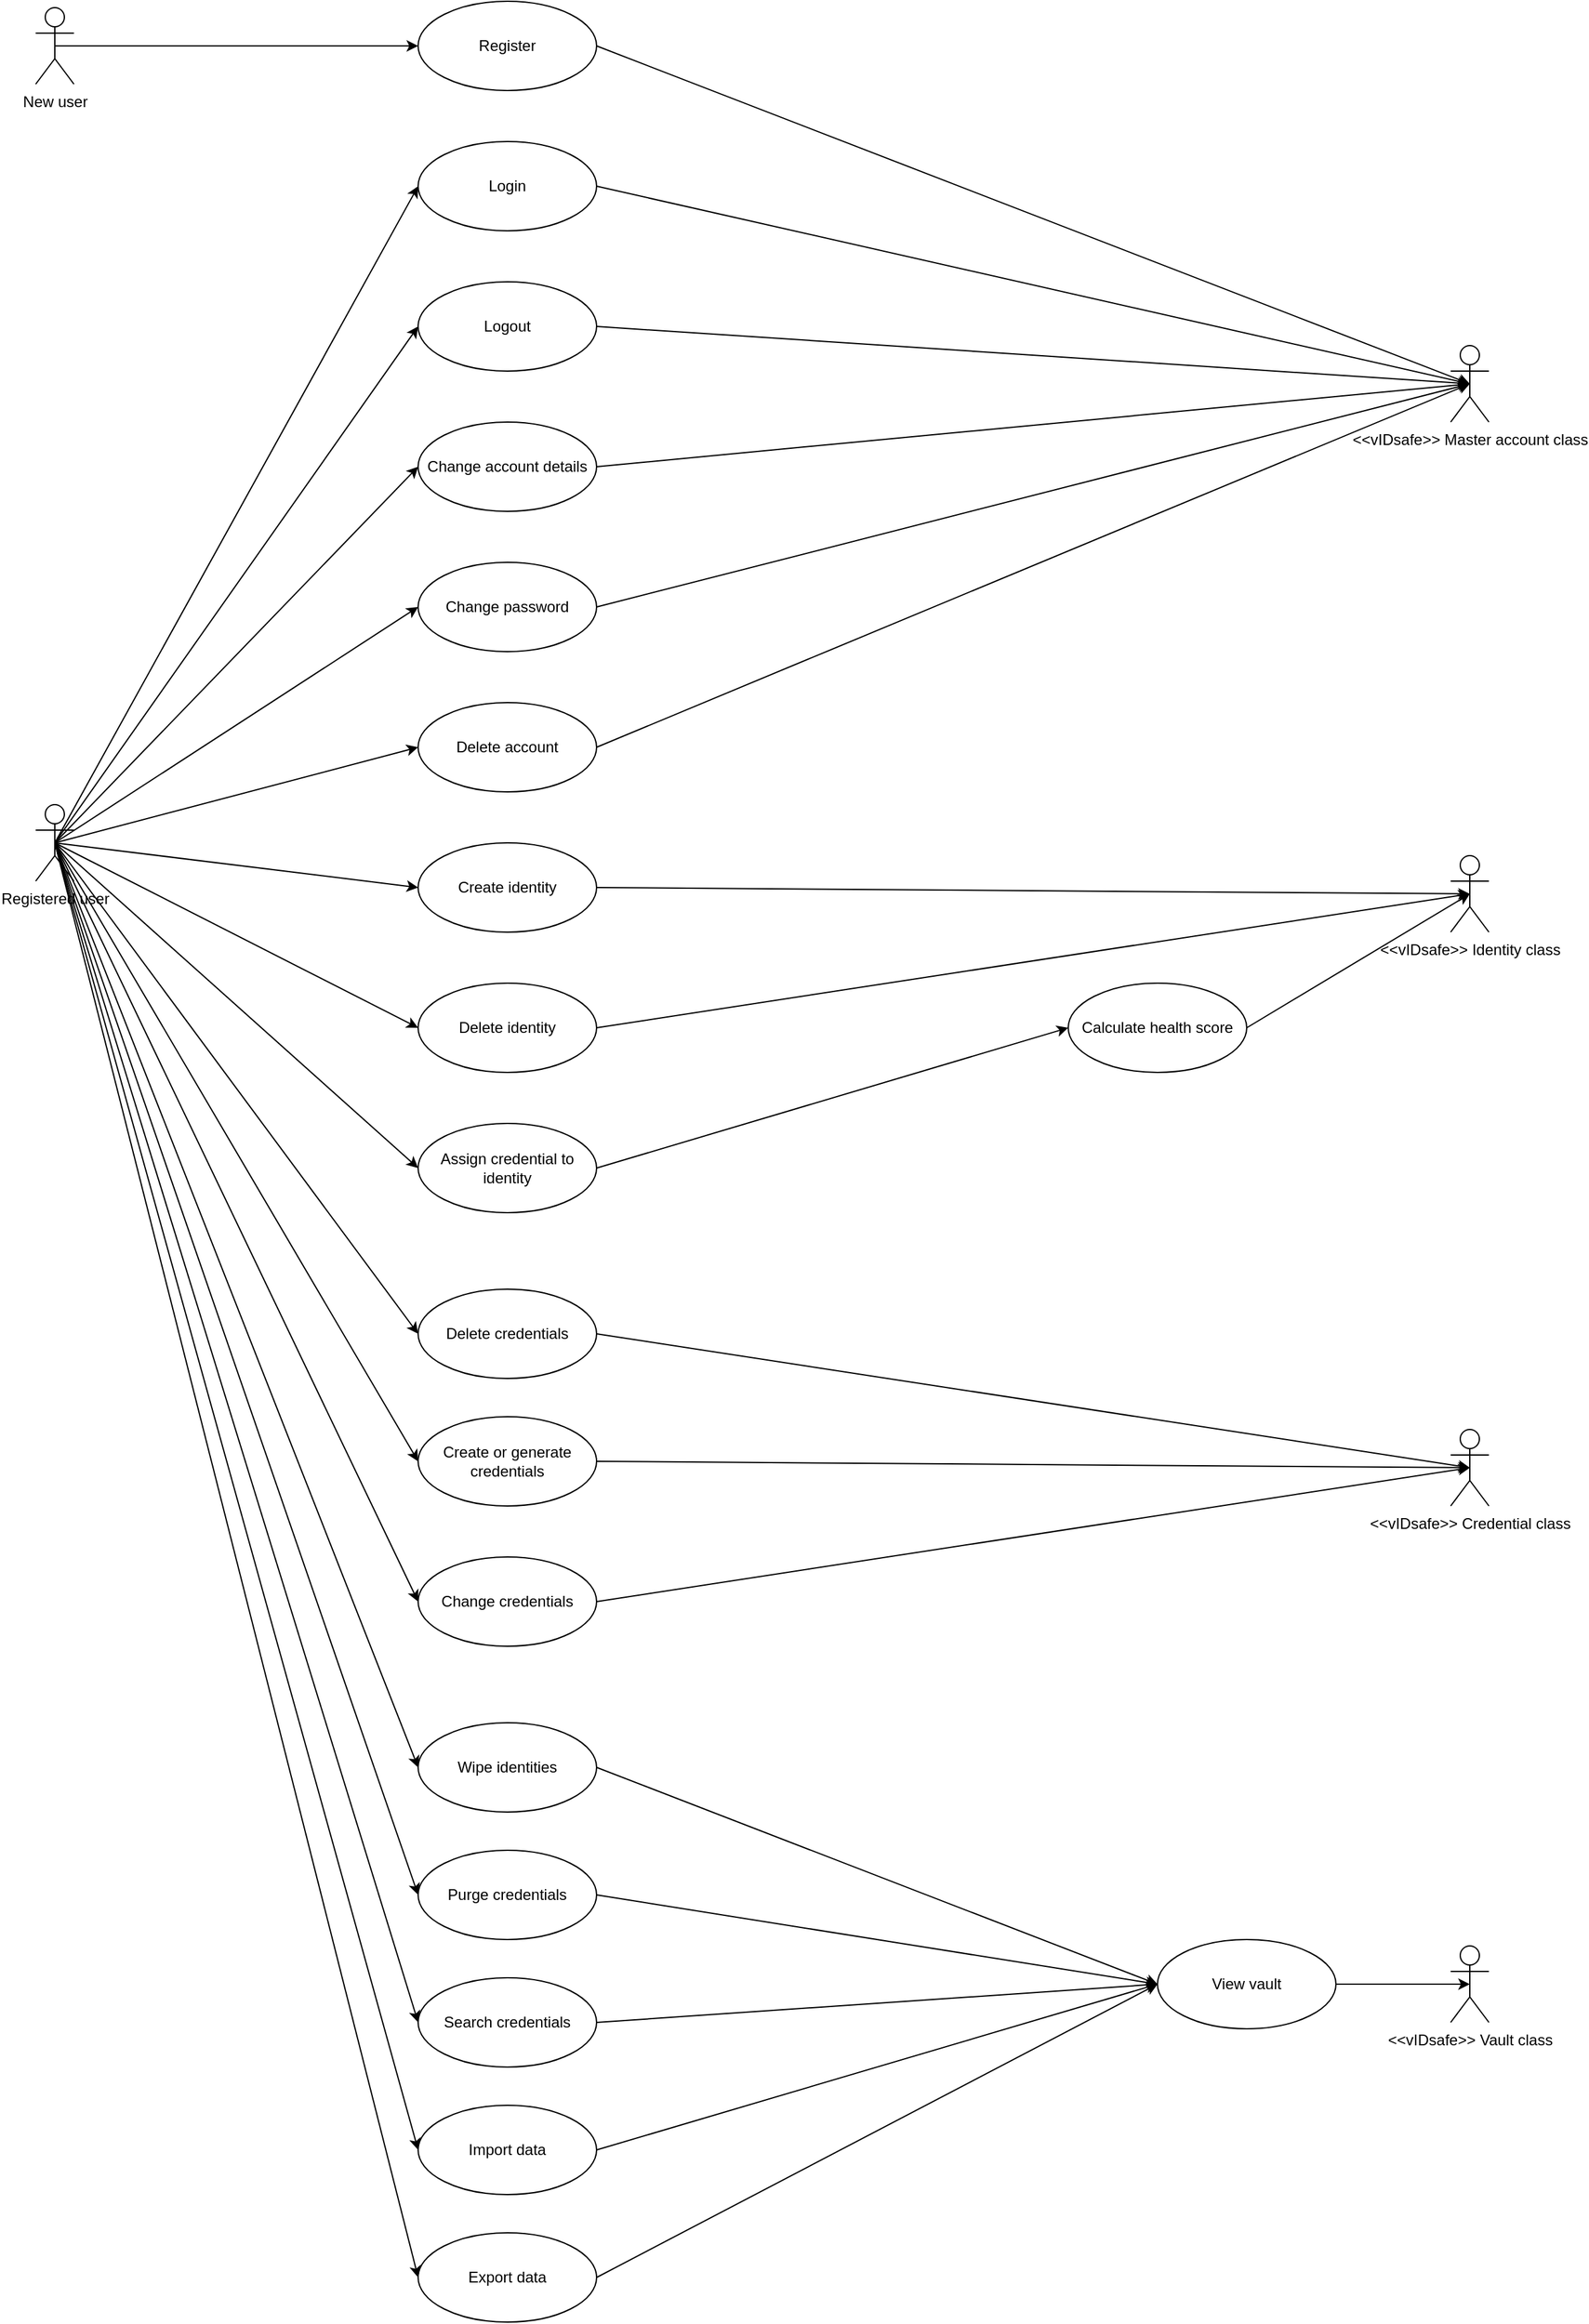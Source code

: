 <mxfile version="13.9.9" type="device"><diagram id="bZ1235PGt7rHyHxF2aZU" name="Page-1"><mxGraphModel dx="2858" dy="1174" grid="1" gridSize="10" guides="1" tooltips="1" connect="1" arrows="1" fold="1" page="1" pageScale="1" pageWidth="827" pageHeight="1169" math="0" shadow="0"><root><mxCell id="0"/><mxCell id="1" parent="0"/><mxCell id="vycIFqF1gWktLzDl-RqT-1" value="New user" style="shape=umlActor;verticalLabelPosition=bottom;verticalAlign=top;html=1;" vertex="1" parent="1"><mxGeometry x="-10" y="195" width="30" height="60" as="geometry"/></mxCell><mxCell id="vycIFqF1gWktLzDl-RqT-2" value="Register" style="ellipse;whiteSpace=wrap;html=1;" vertex="1" parent="1"><mxGeometry x="290" y="190" width="140" height="70" as="geometry"/></mxCell><mxCell id="vycIFqF1gWktLzDl-RqT-3" value="Login" style="ellipse;whiteSpace=wrap;html=1;" vertex="1" parent="1"><mxGeometry x="290" y="300" width="140" height="70" as="geometry"/></mxCell><mxCell id="vycIFqF1gWktLzDl-RqT-4" value="Logout" style="ellipse;whiteSpace=wrap;html=1;" vertex="1" parent="1"><mxGeometry x="290" y="410" width="140" height="70" as="geometry"/></mxCell><mxCell id="vycIFqF1gWktLzDl-RqT-5" value="Change account details" style="ellipse;whiteSpace=wrap;html=1;" vertex="1" parent="1"><mxGeometry x="290" y="520" width="140" height="70" as="geometry"/></mxCell><mxCell id="vycIFqF1gWktLzDl-RqT-7" value="&amp;lt;&amp;lt;vIDsafe&amp;gt;&amp;gt; Master account class" style="shape=umlActor;verticalLabelPosition=bottom;verticalAlign=top;html=1;" vertex="1" parent="1"><mxGeometry x="1100" y="460" width="30" height="60" as="geometry"/></mxCell><mxCell id="vycIFqF1gWktLzDl-RqT-10" value="Registered user" style="shape=umlActor;verticalLabelPosition=bottom;verticalAlign=top;html=1;" vertex="1" parent="1"><mxGeometry x="-10" y="820" width="30" height="60" as="geometry"/></mxCell><mxCell id="vycIFqF1gWktLzDl-RqT-15" value="" style="endArrow=classic;html=1;exitX=0.5;exitY=0.5;exitDx=0;exitDy=0;exitPerimeter=0;entryX=0;entryY=0.5;entryDx=0;entryDy=0;" edge="1" parent="1" source="vycIFqF1gWktLzDl-RqT-1" target="vycIFqF1gWktLzDl-RqT-2"><mxGeometry width="50" height="50" relative="1" as="geometry"><mxPoint x="120" y="450" as="sourcePoint"/><mxPoint x="170" y="400" as="targetPoint"/></mxGeometry></mxCell><mxCell id="vycIFqF1gWktLzDl-RqT-16" value="" style="endArrow=classic;html=1;exitX=0.5;exitY=0.5;exitDx=0;exitDy=0;exitPerimeter=0;entryX=0;entryY=0.5;entryDx=0;entryDy=0;" edge="1" parent="1" source="vycIFqF1gWktLzDl-RqT-10" target="vycIFqF1gWktLzDl-RqT-3"><mxGeometry width="50" height="50" relative="1" as="geometry"><mxPoint x="200" y="335" as="sourcePoint"/><mxPoint x="300" y="345" as="targetPoint"/></mxGeometry></mxCell><mxCell id="vycIFqF1gWktLzDl-RqT-19" value="" style="endArrow=classic;html=1;exitX=0.5;exitY=0.5;exitDx=0;exitDy=0;exitPerimeter=0;entryX=0;entryY=0.5;entryDx=0;entryDy=0;" edge="1" parent="1" source="vycIFqF1gWktLzDl-RqT-10" target="vycIFqF1gWktLzDl-RqT-4"><mxGeometry width="50" height="50" relative="1" as="geometry"><mxPoint x="185" y="350" as="sourcePoint"/><mxPoint x="300" y="345" as="targetPoint"/></mxGeometry></mxCell><mxCell id="vycIFqF1gWktLzDl-RqT-21" value="" style="endArrow=classic;html=1;entryX=0;entryY=0.5;entryDx=0;entryDy=0;exitX=0.5;exitY=0.5;exitDx=0;exitDy=0;exitPerimeter=0;" edge="1" parent="1" source="vycIFqF1gWktLzDl-RqT-10" target="vycIFqF1gWktLzDl-RqT-5"><mxGeometry width="50" height="50" relative="1" as="geometry"><mxPoint x="180" y="440" as="sourcePoint"/><mxPoint x="300" y="455" as="targetPoint"/></mxGeometry></mxCell><mxCell id="vycIFqF1gWktLzDl-RqT-24" value="&amp;lt;&amp;lt;vIDsafe&amp;gt;&amp;gt; Vault class" style="shape=umlActor;verticalLabelPosition=bottom;verticalAlign=top;html=1;" vertex="1" parent="1"><mxGeometry x="1100" y="1715" width="30" height="60" as="geometry"/></mxCell><mxCell id="vycIFqF1gWktLzDl-RqT-27" value="" style="endArrow=classic;html=1;exitX=1;exitY=0.5;exitDx=0;exitDy=0;entryX=0.5;entryY=0.5;entryDx=0;entryDy=0;entryPerimeter=0;" edge="1" parent="1" source="vycIFqF1gWktLzDl-RqT-2" target="vycIFqF1gWktLzDl-RqT-7"><mxGeometry width="50" height="50" relative="1" as="geometry"><mxPoint x="185" y="235" as="sourcePoint"/><mxPoint x="300" y="235" as="targetPoint"/></mxGeometry></mxCell><mxCell id="vycIFqF1gWktLzDl-RqT-28" value="" style="endArrow=classic;html=1;exitX=1;exitY=0.5;exitDx=0;exitDy=0;entryX=0.5;entryY=0.5;entryDx=0;entryDy=0;entryPerimeter=0;" edge="1" parent="1" source="vycIFqF1gWktLzDl-RqT-3" target="vycIFqF1gWktLzDl-RqT-7"><mxGeometry width="50" height="50" relative="1" as="geometry"><mxPoint x="440" y="235" as="sourcePoint"/><mxPoint x="575" y="260" as="targetPoint"/></mxGeometry></mxCell><mxCell id="vycIFqF1gWktLzDl-RqT-29" value="" style="endArrow=classic;html=1;exitX=1;exitY=0.5;exitDx=0;exitDy=0;entryX=0.5;entryY=0.5;entryDx=0;entryDy=0;entryPerimeter=0;" edge="1" parent="1" source="vycIFqF1gWktLzDl-RqT-4" target="vycIFqF1gWktLzDl-RqT-7"><mxGeometry width="50" height="50" relative="1" as="geometry"><mxPoint x="440" y="345" as="sourcePoint"/><mxPoint x="635" y="270" as="targetPoint"/></mxGeometry></mxCell><mxCell id="vycIFqF1gWktLzDl-RqT-31" value="Change password" style="ellipse;whiteSpace=wrap;html=1;" vertex="1" parent="1"><mxGeometry x="290" y="630" width="140" height="70" as="geometry"/></mxCell><mxCell id="vycIFqF1gWktLzDl-RqT-32" value="Delete account" style="ellipse;whiteSpace=wrap;html=1;" vertex="1" parent="1"><mxGeometry x="290" y="740" width="140" height="70" as="geometry"/></mxCell><mxCell id="vycIFqF1gWktLzDl-RqT-33" value="Wipe identities" style="ellipse;whiteSpace=wrap;html=1;" vertex="1" parent="1"><mxGeometry x="290" y="1540" width="140" height="70" as="geometry"/></mxCell><mxCell id="vycIFqF1gWktLzDl-RqT-34" value="Purge credentials" style="ellipse;whiteSpace=wrap;html=1;" vertex="1" parent="1"><mxGeometry x="290" y="1640" width="140" height="70" as="geometry"/></mxCell><mxCell id="vycIFqF1gWktLzDl-RqT-35" value="Create identity" style="ellipse;whiteSpace=wrap;html=1;" vertex="1" parent="1"><mxGeometry x="290" y="850" width="140" height="70" as="geometry"/></mxCell><mxCell id="vycIFqF1gWktLzDl-RqT-36" value="Delete identity" style="ellipse;whiteSpace=wrap;html=1;" vertex="1" parent="1"><mxGeometry x="290" y="960" width="140" height="70" as="geometry"/></mxCell><mxCell id="vycIFqF1gWktLzDl-RqT-38" value="Delete credentials" style="ellipse;whiteSpace=wrap;html=1;" vertex="1" parent="1"><mxGeometry x="290" y="1200" width="140" height="70" as="geometry"/></mxCell><mxCell id="vycIFqF1gWktLzDl-RqT-39" value="Create or generate credentials" style="ellipse;whiteSpace=wrap;html=1;" vertex="1" parent="1"><mxGeometry x="290" y="1300" width="140" height="70" as="geometry"/></mxCell><mxCell id="vycIFqF1gWktLzDl-RqT-42" value="" style="endArrow=classic;html=1;exitX=1;exitY=0.5;exitDx=0;exitDy=0;entryX=0.5;entryY=0.5;entryDx=0;entryDy=0;entryPerimeter=0;" edge="1" parent="1" source="vycIFqF1gWktLzDl-RqT-35" target="vycIFqF1gWktLzDl-RqT-91"><mxGeometry width="50" height="50" relative="1" as="geometry"><mxPoint x="490" y="880" as="sourcePoint"/><mxPoint x="645" y="995" as="targetPoint"/></mxGeometry></mxCell><mxCell id="vycIFqF1gWktLzDl-RqT-43" value="" style="endArrow=classic;html=1;exitX=1;exitY=0.5;exitDx=0;exitDy=0;entryX=0.5;entryY=0.5;entryDx=0;entryDy=0;entryPerimeter=0;" edge="1" parent="1" source="vycIFqF1gWktLzDl-RqT-36" target="vycIFqF1gWktLzDl-RqT-91"><mxGeometry width="50" height="50" relative="1" as="geometry"><mxPoint x="440" y="1035" as="sourcePoint"/><mxPoint x="596.852" y="1102.222" as="targetPoint"/></mxGeometry></mxCell><mxCell id="vycIFqF1gWktLzDl-RqT-45" value="" style="endArrow=classic;html=1;exitX=1;exitY=0.5;exitDx=0;exitDy=0;entryX=0.5;entryY=0.5;entryDx=0;entryDy=0;entryPerimeter=0;" edge="1" parent="1" source="vycIFqF1gWktLzDl-RqT-38" target="vycIFqF1gWktLzDl-RqT-92"><mxGeometry width="50" height="50" relative="1" as="geometry"><mxPoint x="440" y="1195" as="sourcePoint"/><mxPoint x="600.503" y="1119.749" as="targetPoint"/></mxGeometry></mxCell><mxCell id="vycIFqF1gWktLzDl-RqT-46" value="" style="endArrow=classic;html=1;exitX=1;exitY=0.5;exitDx=0;exitDy=0;entryX=0.5;entryY=0.5;entryDx=0;entryDy=0;entryPerimeter=0;" edge="1" parent="1" source="vycIFqF1gWktLzDl-RqT-39" target="vycIFqF1gWktLzDl-RqT-92"><mxGeometry width="50" height="50" relative="1" as="geometry"><mxPoint x="440" y="1295" as="sourcePoint"/><mxPoint x="650" y="1130" as="targetPoint"/></mxGeometry></mxCell><mxCell id="vycIFqF1gWktLzDl-RqT-47" value="View vault" style="ellipse;whiteSpace=wrap;html=1;" vertex="1" parent="1"><mxGeometry x="870" y="1710" width="140" height="70" as="geometry"/></mxCell><mxCell id="vycIFqF1gWktLzDl-RqT-49" value="" style="endArrow=classic;html=1;entryX=0;entryY=0.5;entryDx=0;entryDy=0;exitX=0.5;exitY=0.5;exitDx=0;exitDy=0;exitPerimeter=0;" edge="1" parent="1" source="vycIFqF1gWktLzDl-RqT-10" target="vycIFqF1gWktLzDl-RqT-31"><mxGeometry width="50" height="50" relative="1" as="geometry"><mxPoint x="145" y="450" as="sourcePoint"/><mxPoint x="300" y="565" as="targetPoint"/></mxGeometry></mxCell><mxCell id="vycIFqF1gWktLzDl-RqT-50" value="Search credentials" style="ellipse;whiteSpace=wrap;html=1;" vertex="1" parent="1"><mxGeometry x="290" y="1740" width="140" height="70" as="geometry"/></mxCell><mxCell id="vycIFqF1gWktLzDl-RqT-54" value="" style="endArrow=classic;html=1;exitX=1;exitY=0.5;exitDx=0;exitDy=0;entryX=0.5;entryY=0.5;entryDx=0;entryDy=0;entryPerimeter=0;" edge="1" parent="1" source="vycIFqF1gWktLzDl-RqT-5" target="vycIFqF1gWktLzDl-RqT-7"><mxGeometry width="50" height="50" relative="1" as="geometry"><mxPoint x="440" y="455" as="sourcePoint"/><mxPoint x="675" y="330" as="targetPoint"/></mxGeometry></mxCell><mxCell id="vycIFqF1gWktLzDl-RqT-56" value="" style="endArrow=classic;html=1;exitX=1;exitY=0.5;exitDx=0;exitDy=0;entryX=0.5;entryY=0.5;entryDx=0;entryDy=0;entryPerimeter=0;" edge="1" parent="1" source="vycIFqF1gWktLzDl-RqT-31" target="vycIFqF1gWktLzDl-RqT-7"><mxGeometry width="50" height="50" relative="1" as="geometry"><mxPoint x="440" y="565" as="sourcePoint"/><mxPoint x="825" y="440" as="targetPoint"/></mxGeometry></mxCell><mxCell id="vycIFqF1gWktLzDl-RqT-58" value="" style="endArrow=classic;html=1;exitX=1;exitY=0.5;exitDx=0;exitDy=0;entryX=0;entryY=0.5;entryDx=0;entryDy=0;" edge="1" parent="1" source="vycIFqF1gWktLzDl-RqT-50" target="vycIFqF1gWktLzDl-RqT-47"><mxGeometry width="50" height="50" relative="1" as="geometry"><mxPoint x="440" y="1484" as="sourcePoint"/><mxPoint x="610" y="1235" as="targetPoint"/></mxGeometry></mxCell><mxCell id="vycIFqF1gWktLzDl-RqT-59" value="" style="endArrow=classic;html=1;exitX=1;exitY=0.5;exitDx=0;exitDy=0;entryX=0.5;entryY=0.5;entryDx=0;entryDy=0;entryPerimeter=0;" edge="1" parent="1" source="vycIFqF1gWktLzDl-RqT-32" target="vycIFqF1gWktLzDl-RqT-7"><mxGeometry width="50" height="50" relative="1" as="geometry"><mxPoint x="440" y="675" as="sourcePoint"/><mxPoint x="845" y="470" as="targetPoint"/></mxGeometry></mxCell><mxCell id="vycIFqF1gWktLzDl-RqT-60" value="" style="endArrow=classic;html=1;exitX=1;exitY=0.5;exitDx=0;exitDy=0;entryX=0;entryY=0.5;entryDx=0;entryDy=0;" edge="1" parent="1" source="vycIFqF1gWktLzDl-RqT-33" target="vycIFqF1gWktLzDl-RqT-47"><mxGeometry width="50" height="50" relative="1" as="geometry"><mxPoint x="440" y="605" as="sourcePoint"/><mxPoint x="845" y="250" as="targetPoint"/></mxGeometry></mxCell><mxCell id="vycIFqF1gWktLzDl-RqT-61" value="" style="endArrow=classic;html=1;exitX=1;exitY=0.5;exitDx=0;exitDy=0;entryX=0;entryY=0.5;entryDx=0;entryDy=0;" edge="1" parent="1" source="vycIFqF1gWktLzDl-RqT-34" target="vycIFqF1gWktLzDl-RqT-47"><mxGeometry width="50" height="50" relative="1" as="geometry"><mxPoint x="440" y="755" as="sourcePoint"/><mxPoint x="600" y="1130" as="targetPoint"/></mxGeometry></mxCell><mxCell id="vycIFqF1gWktLzDl-RqT-62" value="" style="endArrow=classic;html=1;entryX=0;entryY=0.5;entryDx=0;entryDy=0;exitX=0.5;exitY=0.5;exitDx=0;exitDy=0;exitPerimeter=0;" edge="1" parent="1" source="vycIFqF1gWktLzDl-RqT-10" target="vycIFqF1gWktLzDl-RqT-32"><mxGeometry width="50" height="50" relative="1" as="geometry"><mxPoint x="160" y="1005" as="sourcePoint"/><mxPoint x="445.0" y="820" as="targetPoint"/></mxGeometry></mxCell><mxCell id="vycIFqF1gWktLzDl-RqT-63" value="" style="endArrow=classic;html=1;entryX=0;entryY=0.5;entryDx=0;entryDy=0;exitX=0.5;exitY=0.5;exitDx=0;exitDy=0;exitPerimeter=0;" edge="1" parent="1" source="vycIFqF1gWktLzDl-RqT-10" target="vycIFqF1gWktLzDl-RqT-33"><mxGeometry width="50" height="50" relative="1" as="geometry"><mxPoint x="15" y="860" as="sourcePoint"/><mxPoint x="300.0" y="825" as="targetPoint"/></mxGeometry></mxCell><mxCell id="vycIFqF1gWktLzDl-RqT-64" value="" style="endArrow=classic;html=1;entryX=0;entryY=0.5;entryDx=0;entryDy=0;exitX=0.5;exitY=0.5;exitDx=0;exitDy=0;exitPerimeter=0;" edge="1" parent="1" source="vycIFqF1gWktLzDl-RqT-10" target="vycIFqF1gWktLzDl-RqT-34"><mxGeometry width="50" height="50" relative="1" as="geometry"><mxPoint x="15" y="860" as="sourcePoint"/><mxPoint x="300.0" y="915" as="targetPoint"/></mxGeometry></mxCell><mxCell id="vycIFqF1gWktLzDl-RqT-65" value="" style="endArrow=classic;html=1;entryX=0;entryY=0.5;entryDx=0;entryDy=0;exitX=0.5;exitY=0.5;exitDx=0;exitDy=0;exitPerimeter=0;" edge="1" parent="1" source="vycIFqF1gWktLzDl-RqT-10" target="vycIFqF1gWktLzDl-RqT-35"><mxGeometry width="50" height="50" relative="1" as="geometry"><mxPoint x="15" y="860" as="sourcePoint"/><mxPoint x="300.0" y="1015" as="targetPoint"/></mxGeometry></mxCell><mxCell id="vycIFqF1gWktLzDl-RqT-66" value="" style="endArrow=classic;html=1;entryX=0;entryY=0.5;entryDx=0;entryDy=0;exitX=0.5;exitY=0.5;exitDx=0;exitDy=0;exitPerimeter=0;" edge="1" parent="1" source="vycIFqF1gWktLzDl-RqT-10" target="vycIFqF1gWktLzDl-RqT-36"><mxGeometry width="50" height="50" relative="1" as="geometry"><mxPoint x="15" y="860" as="sourcePoint"/><mxPoint x="300.0" y="1145" as="targetPoint"/></mxGeometry></mxCell><mxCell id="vycIFqF1gWktLzDl-RqT-67" value="" style="endArrow=classic;html=1;entryX=0;entryY=0.5;entryDx=0;entryDy=0;exitX=0.5;exitY=0.5;exitDx=0;exitDy=0;exitPerimeter=0;" edge="1" parent="1" source="vycIFqF1gWktLzDl-RqT-10" target="vycIFqF1gWktLzDl-RqT-88"><mxGeometry width="50" height="50" relative="1" as="geometry"><mxPoint x="15" y="860" as="sourcePoint"/><mxPoint x="290" y="1215" as="targetPoint"/></mxGeometry></mxCell><mxCell id="vycIFqF1gWktLzDl-RqT-68" value="" style="endArrow=classic;html=1;entryX=0;entryY=0.5;entryDx=0;entryDy=0;exitX=0.5;exitY=0.5;exitDx=0;exitDy=0;exitPerimeter=0;" edge="1" parent="1" source="vycIFqF1gWktLzDl-RqT-10" target="vycIFqF1gWktLzDl-RqT-38"><mxGeometry width="50" height="50" relative="1" as="geometry"><mxPoint x="15" y="860" as="sourcePoint"/><mxPoint x="300" y="1335" as="targetPoint"/></mxGeometry></mxCell><mxCell id="vycIFqF1gWktLzDl-RqT-70" value="" style="endArrow=classic;html=1;entryX=0;entryY=0.5;entryDx=0;entryDy=0;exitX=0.5;exitY=0.5;exitDx=0;exitDy=0;exitPerimeter=0;" edge="1" parent="1" source="vycIFqF1gWktLzDl-RqT-10" target="vycIFqF1gWktLzDl-RqT-39"><mxGeometry width="50" height="50" relative="1" as="geometry"><mxPoint x="25" y="870" as="sourcePoint"/><mxPoint x="310" y="1445" as="targetPoint"/></mxGeometry></mxCell><mxCell id="vycIFqF1gWktLzDl-RqT-71" value="" style="endArrow=classic;html=1;entryX=0;entryY=0.5;entryDx=0;entryDy=0;exitX=0.5;exitY=0.5;exitDx=0;exitDy=0;exitPerimeter=0;" edge="1" parent="1" source="vycIFqF1gWktLzDl-RqT-10" target="vycIFqF1gWktLzDl-RqT-50"><mxGeometry width="50" height="50" relative="1" as="geometry"><mxPoint x="15" y="860" as="sourcePoint"/><mxPoint x="300" y="1544" as="targetPoint"/></mxGeometry></mxCell><mxCell id="vycIFqF1gWktLzDl-RqT-72" value="Calculate health score" style="ellipse;whiteSpace=wrap;html=1;" vertex="1" parent="1"><mxGeometry x="800" y="960" width="140" height="70" as="geometry"/></mxCell><mxCell id="vycIFqF1gWktLzDl-RqT-73" value="" style="endArrow=classic;html=1;exitX=1;exitY=0.5;exitDx=0;exitDy=0;entryX=0.5;entryY=0.5;entryDx=0;entryDy=0;entryPerimeter=0;" edge="1" parent="1" source="vycIFqF1gWktLzDl-RqT-72" target="vycIFqF1gWktLzDl-RqT-91"><mxGeometry width="50" height="50" relative="1" as="geometry"><mxPoint x="650" y="1194" as="sourcePoint"/><mxPoint x="1340" y="860" as="targetPoint"/></mxGeometry></mxCell><mxCell id="vycIFqF1gWktLzDl-RqT-75" value="" style="endArrow=classic;html=1;exitX=1;exitY=0.5;exitDx=0;exitDy=0;entryX=0.5;entryY=0.5;entryDx=0;entryDy=0;entryPerimeter=0;" edge="1" parent="1" source="vycIFqF1gWktLzDl-RqT-47" target="vycIFqF1gWktLzDl-RqT-24"><mxGeometry width="50" height="50" relative="1" as="geometry"><mxPoint x="920" y="1254" as="sourcePoint"/><mxPoint x="1020" y="1254" as="targetPoint"/></mxGeometry></mxCell><mxCell id="vycIFqF1gWktLzDl-RqT-79" value="Import data" style="ellipse;whiteSpace=wrap;html=1;" vertex="1" parent="1"><mxGeometry x="290" y="1840" width="140" height="70" as="geometry"/></mxCell><mxCell id="vycIFqF1gWktLzDl-RqT-80" value="Export data" style="ellipse;whiteSpace=wrap;html=1;" vertex="1" parent="1"><mxGeometry x="290" y="1940" width="140" height="70" as="geometry"/></mxCell><mxCell id="vycIFqF1gWktLzDl-RqT-81" value="" style="endArrow=classic;html=1;entryX=0;entryY=0.5;entryDx=0;entryDy=0;exitX=0.5;exitY=0.5;exitDx=0;exitDy=0;exitPerimeter=0;" edge="1" parent="1" source="vycIFqF1gWktLzDl-RqT-10" target="vycIFqF1gWktLzDl-RqT-79"><mxGeometry width="50" height="50" relative="1" as="geometry"><mxPoint x="15" y="860" as="sourcePoint"/><mxPoint x="310" y="1315" as="targetPoint"/></mxGeometry></mxCell><mxCell id="vycIFqF1gWktLzDl-RqT-82" value="" style="endArrow=classic;html=1;entryX=0;entryY=0.5;entryDx=0;entryDy=0;exitX=0.5;exitY=0.5;exitDx=0;exitDy=0;exitPerimeter=0;" edge="1" parent="1" source="vycIFqF1gWktLzDl-RqT-10" target="vycIFqF1gWktLzDl-RqT-80"><mxGeometry width="50" height="50" relative="1" as="geometry"><mxPoint x="15" y="860" as="sourcePoint"/><mxPoint x="300" y="1105" as="targetPoint"/></mxGeometry></mxCell><mxCell id="vycIFqF1gWktLzDl-RqT-83" value="" style="endArrow=classic;html=1;exitX=1;exitY=0.5;exitDx=0;exitDy=0;entryX=0;entryY=0.5;entryDx=0;entryDy=0;" edge="1" parent="1" source="vycIFqF1gWktLzDl-RqT-79" target="vycIFqF1gWktLzDl-RqT-47"><mxGeometry width="50" height="50" relative="1" as="geometry"><mxPoint x="440" y="935" as="sourcePoint"/><mxPoint x="820.0" y="1795" as="targetPoint"/></mxGeometry></mxCell><mxCell id="vycIFqF1gWktLzDl-RqT-88" value="Assign credential to identity" style="ellipse;whiteSpace=wrap;html=1;" vertex="1" parent="1"><mxGeometry x="290" y="1070" width="140" height="70" as="geometry"/></mxCell><mxCell id="vycIFqF1gWktLzDl-RqT-90" value="" style="endArrow=classic;html=1;exitX=1;exitY=0.5;exitDx=0;exitDy=0;entryX=0;entryY=0.5;entryDx=0;entryDy=0;" edge="1" parent="1" source="vycIFqF1gWktLzDl-RqT-88" target="vycIFqF1gWktLzDl-RqT-72"><mxGeometry width="50" height="50" relative="1" as="geometry"><mxPoint x="440" y="1425" as="sourcePoint"/><mxPoint x="480" y="1335" as="targetPoint"/></mxGeometry></mxCell><mxCell id="vycIFqF1gWktLzDl-RqT-91" value="&amp;lt;&amp;lt;vIDsafe&amp;gt;&amp;gt; Identity class" style="shape=umlActor;verticalLabelPosition=bottom;verticalAlign=top;html=1;" vertex="1" parent="1"><mxGeometry x="1100" y="860" width="30" height="60" as="geometry"/></mxCell><mxCell id="vycIFqF1gWktLzDl-RqT-92" value="&amp;lt;&amp;lt;vIDsafe&amp;gt;&amp;gt; Credential class" style="shape=umlActor;verticalLabelPosition=bottom;verticalAlign=top;html=1;" vertex="1" parent="1"><mxGeometry x="1100" y="1310" width="30" height="60" as="geometry"/></mxCell><mxCell id="vycIFqF1gWktLzDl-RqT-95" value="" style="endArrow=classic;html=1;exitX=1;exitY=0.5;exitDx=0;exitDy=0;entryX=0;entryY=0.5;entryDx=0;entryDy=0;" edge="1" parent="1" source="vycIFqF1gWktLzDl-RqT-80" target="vycIFqF1gWktLzDl-RqT-47"><mxGeometry width="50" height="50" relative="1" as="geometry"><mxPoint x="440" y="1755" as="sourcePoint"/><mxPoint x="1121" y="1755" as="targetPoint"/></mxGeometry></mxCell><mxCell id="vycIFqF1gWktLzDl-RqT-101" value="Change credentials" style="ellipse;whiteSpace=wrap;html=1;" vertex="1" parent="1"><mxGeometry x="290" y="1410" width="140" height="70" as="geometry"/></mxCell><mxCell id="vycIFqF1gWktLzDl-RqT-102" value="" style="endArrow=classic;html=1;exitX=1;exitY=0.5;exitDx=0;exitDy=0;entryX=0.5;entryY=0.5;entryDx=0;entryDy=0;entryPerimeter=0;" edge="1" parent="1" source="vycIFqF1gWktLzDl-RqT-101" target="vycIFqF1gWktLzDl-RqT-92"><mxGeometry width="50" height="50" relative="1" as="geometry"><mxPoint x="440" y="1345" as="sourcePoint"/><mxPoint x="1125" y="1360" as="targetPoint"/></mxGeometry></mxCell><mxCell id="vycIFqF1gWktLzDl-RqT-103" value="" style="endArrow=classic;html=1;entryX=0;entryY=0.5;entryDx=0;entryDy=0;exitX=0.5;exitY=0.5;exitDx=0;exitDy=0;exitPerimeter=0;" edge="1" parent="1" source="vycIFqF1gWktLzDl-RqT-10" target="vycIFqF1gWktLzDl-RqT-101"><mxGeometry width="50" height="50" relative="1" as="geometry"><mxPoint x="15" y="860" as="sourcePoint"/><mxPoint x="300" y="1435" as="targetPoint"/></mxGeometry></mxCell></root></mxGraphModel></diagram></mxfile>